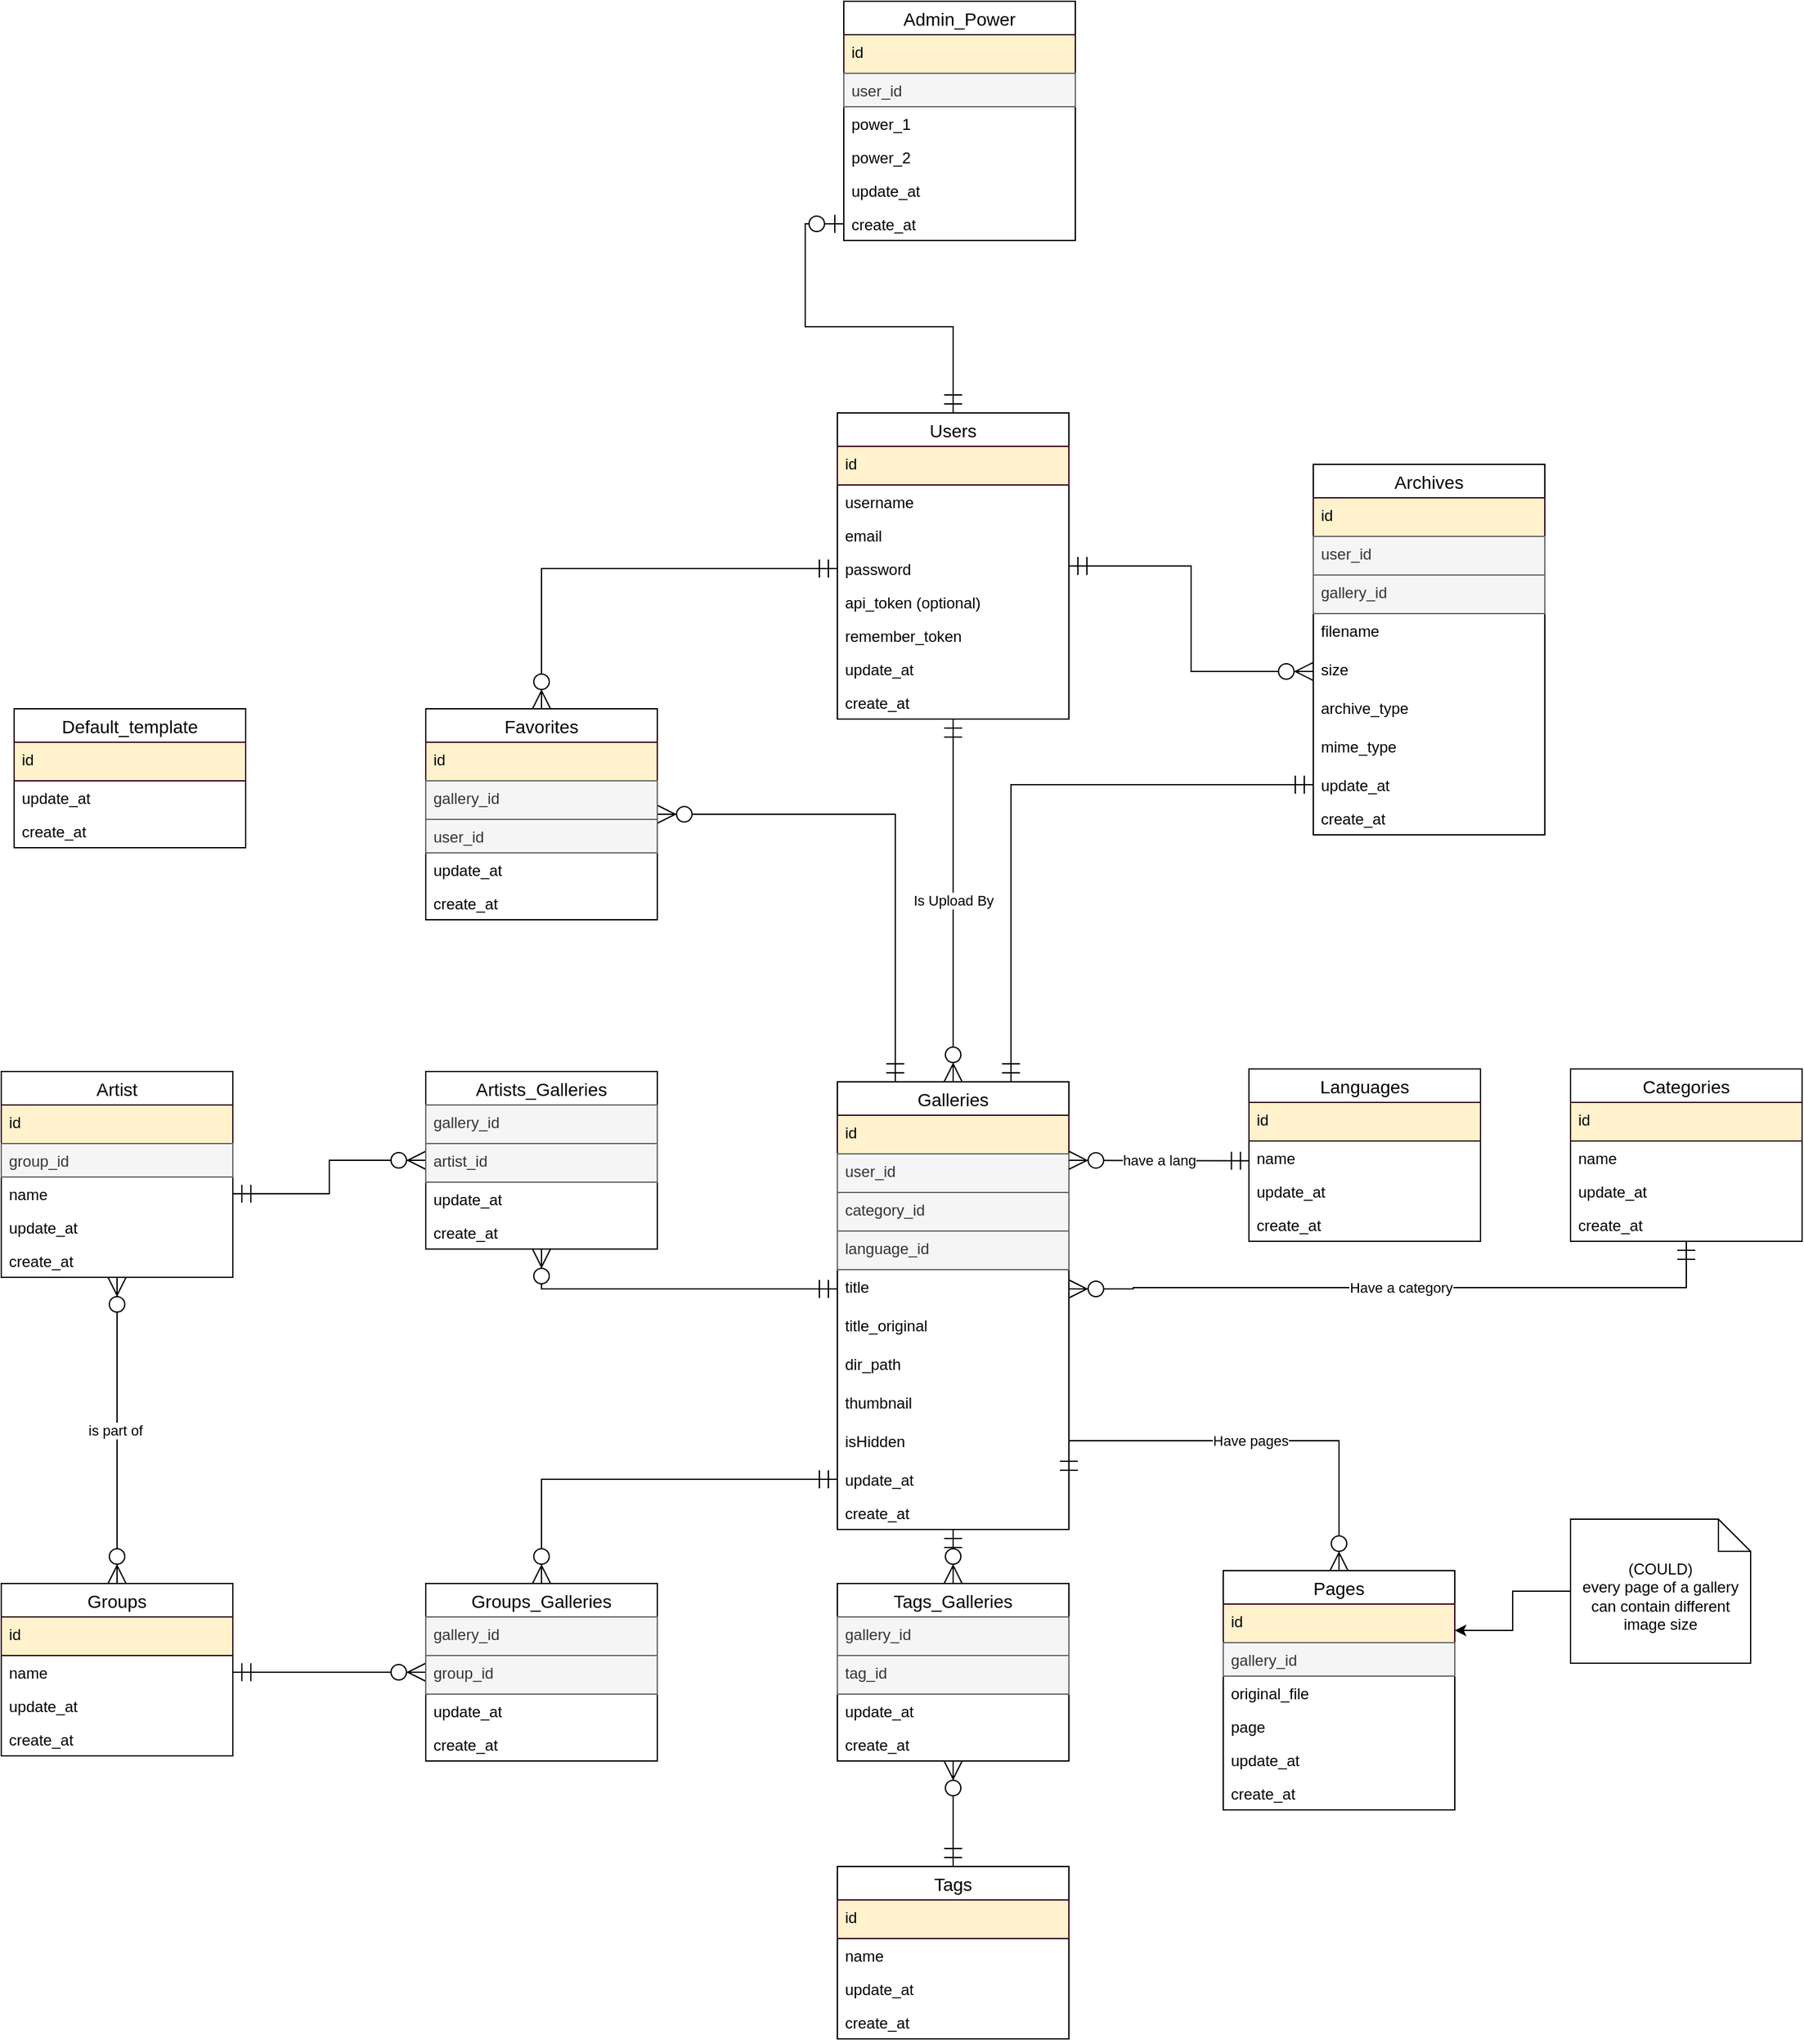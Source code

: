<mxfile>
    <diagram id="OriL08829d2q4KC3IiqE" name="Page-1">
        <mxGraphModel dx="1922" dy="1889" grid="1" gridSize="10" guides="1" tooltips="1" connect="1" arrows="1" fold="1" page="1" pageScale="1" pageWidth="850" pageHeight="1100" math="0" shadow="0">
            <root>
                <mxCell id="0"/>
                <mxCell id="1" parent="0"/>
                <mxCell id="60" style="edgeStyle=orthogonalEdgeStyle;rounded=0;orthogonalLoop=1;jettySize=auto;html=1;entryX=0.5;entryY=0;entryDx=0;entryDy=0;endArrow=ERzeroToMany;endFill=1;startArrow=ERmandOne;startFill=0;endSize=12;startSize=12;" parent="1" source="fimbX2xIp1R0ftYJC5Ys-35" target="53" edge="1">
                    <mxGeometry relative="1" as="geometry"/>
                </mxCell>
                <mxCell id="127" style="edgeStyle=orthogonalEdgeStyle;rounded=0;orthogonalLoop=1;jettySize=auto;html=1;exitX=0.75;exitY=0;exitDx=0;exitDy=0;entryX=0;entryY=0.5;entryDx=0;entryDy=0;endArrow=ERmandOne;endFill=0;endSize=12;startSize=12;startArrow=ERmandOne;startFill=0;" edge="1" parent="1" source="fimbX2xIp1R0ftYJC5Ys-35" target="117">
                    <mxGeometry relative="1" as="geometry"/>
                </mxCell>
                <mxCell id="fimbX2xIp1R0ftYJC5Ys-35" value="Galleries" style="swimlane;fontStyle=0;childLayout=stackLayout;horizontal=1;startSize=26;horizontalStack=0;resizeParent=1;resizeParentMax=0;resizeLast=0;collapsible=1;marginBottom=0;align=center;fontSize=14;" parent="1" vertex="1">
                    <mxGeometry x="240" y="320" width="180" height="348" as="geometry">
                        <mxRectangle x="310" y="220" width="50" height="26" as="alternateBounds"/>
                    </mxGeometry>
                </mxCell>
                <mxCell id="fimbX2xIp1R0ftYJC5Ys-36" value="id " style="text;spacingLeft=4;spacingRight=4;overflow=hidden;rotatable=0;points=[[0,0.5],[1,0.5]];portConstraint=eastwest;fontSize=12;fillColor=#fff2cc;strokeColor=#33001A;" parent="fimbX2xIp1R0ftYJC5Ys-35" vertex="1">
                    <mxGeometry y="26" width="180" height="30" as="geometry"/>
                </mxCell>
                <mxCell id="22" value="user_id" style="text;strokeColor=#666666;fillColor=#f5f5f5;spacingLeft=4;spacingRight=4;overflow=hidden;rotatable=0;points=[[0,0.5],[1,0.5]];portConstraint=eastwest;fontSize=12;fontColor=#333333;" parent="fimbX2xIp1R0ftYJC5Ys-35" vertex="1">
                    <mxGeometry y="56" width="180" height="30" as="geometry"/>
                </mxCell>
                <mxCell id="14" value="category_id" style="text;strokeColor=#666666;fillColor=#f5f5f5;spacingLeft=4;spacingRight=4;overflow=hidden;rotatable=0;points=[[0,0.5],[1,0.5]];portConstraint=eastwest;fontSize=12;fontColor=#333333;" parent="fimbX2xIp1R0ftYJC5Ys-35" vertex="1">
                    <mxGeometry y="86" width="180" height="30" as="geometry"/>
                </mxCell>
                <mxCell id="27" value="language_id" style="text;strokeColor=#666666;fillColor=#f5f5f5;spacingLeft=4;spacingRight=4;overflow=hidden;rotatable=0;points=[[0,0.5],[1,0.5]];portConstraint=eastwest;fontSize=12;fontColor=#333333;" parent="fimbX2xIp1R0ftYJC5Ys-35" vertex="1">
                    <mxGeometry y="116" width="180" height="30" as="geometry"/>
                </mxCell>
                <mxCell id="fimbX2xIp1R0ftYJC5Ys-37" value="title" style="text;strokeColor=none;fillColor=none;spacingLeft=4;spacingRight=4;overflow=hidden;rotatable=0;points=[[0,0.5],[1,0.5]];portConstraint=eastwest;fontSize=12;" parent="fimbX2xIp1R0ftYJC5Ys-35" vertex="1">
                    <mxGeometry y="146" width="180" height="30" as="geometry"/>
                </mxCell>
                <mxCell id="3" value="title_original" style="text;strokeColor=none;fillColor=none;spacingLeft=4;spacingRight=4;overflow=hidden;rotatable=0;points=[[0,0.5],[1,0.5]];portConstraint=eastwest;fontSize=12;" parent="fimbX2xIp1R0ftYJC5Ys-35" vertex="1">
                    <mxGeometry y="176" width="180" height="30" as="geometry"/>
                </mxCell>
                <mxCell id="80" value="dir_path" style="text;strokeColor=none;fillColor=none;spacingLeft=4;spacingRight=4;overflow=hidden;rotatable=0;points=[[0,0.5],[1,0.5]];portConstraint=eastwest;fontSize=12;" parent="fimbX2xIp1R0ftYJC5Ys-35" vertex="1">
                    <mxGeometry y="206" width="180" height="30" as="geometry"/>
                </mxCell>
                <mxCell id="111" value="thumbnail" style="text;strokeColor=none;fillColor=none;spacingLeft=4;spacingRight=4;overflow=hidden;rotatable=0;points=[[0,0.5],[1,0.5]];portConstraint=eastwest;fontSize=12;" parent="fimbX2xIp1R0ftYJC5Ys-35" vertex="1">
                    <mxGeometry y="236" width="180" height="30" as="geometry"/>
                </mxCell>
                <mxCell id="110" value="isHidden" style="text;strokeColor=none;fillColor=none;spacingLeft=4;spacingRight=4;overflow=hidden;rotatable=0;points=[[0,0.5],[1,0.5]];portConstraint=eastwest;fontSize=12;" parent="fimbX2xIp1R0ftYJC5Ys-35" vertex="1">
                    <mxGeometry y="266" width="180" height="30" as="geometry"/>
                </mxCell>
                <mxCell id="fimbX2xIp1R0ftYJC5Ys-39" value="update_at" style="text;strokeColor=none;fillColor=none;align=left;verticalAlign=top;spacingLeft=4;spacingRight=4;overflow=hidden;rotatable=0;points=[[0,0.5],[1,0.5]];portConstraint=eastwest;" parent="fimbX2xIp1R0ftYJC5Ys-35" vertex="1">
                    <mxGeometry y="296" width="180" height="26" as="geometry"/>
                </mxCell>
                <mxCell id="2" value="create_at" style="text;strokeColor=none;fillColor=none;align=left;verticalAlign=top;spacingLeft=4;spacingRight=4;overflow=hidden;rotatable=0;points=[[0,0.5],[1,0.5]];portConstraint=eastwest;" parent="fimbX2xIp1R0ftYJC5Ys-35" vertex="1">
                    <mxGeometry y="322" width="180" height="26" as="geometry"/>
                </mxCell>
                <mxCell id="4" value="Default_template" style="swimlane;fontStyle=0;childLayout=stackLayout;horizontal=1;startSize=26;horizontalStack=0;resizeParent=1;resizeParentMax=0;resizeLast=0;collapsible=1;marginBottom=0;align=center;fontSize=14;" parent="1" vertex="1">
                    <mxGeometry x="-400" y="30" width="180" height="108" as="geometry">
                        <mxRectangle x="310" y="220" width="50" height="26" as="alternateBounds"/>
                    </mxGeometry>
                </mxCell>
                <mxCell id="5" value="id" style="text;spacingLeft=4;spacingRight=4;overflow=hidden;rotatable=0;points=[[0,0.5],[1,0.5]];portConstraint=eastwest;fontSize=12;fillColor=#fff2cc;strokeColor=#33001A;" parent="4" vertex="1">
                    <mxGeometry y="26" width="180" height="30" as="geometry"/>
                </mxCell>
                <mxCell id="8" value="update_at" style="text;strokeColor=none;fillColor=none;align=left;verticalAlign=top;spacingLeft=4;spacingRight=4;overflow=hidden;rotatable=0;points=[[0,0.5],[1,0.5]];portConstraint=eastwest;" parent="4" vertex="1">
                    <mxGeometry y="56" width="180" height="26" as="geometry"/>
                </mxCell>
                <mxCell id="9" value="create_at" style="text;strokeColor=none;fillColor=none;align=left;verticalAlign=top;spacingLeft=4;spacingRight=4;overflow=hidden;rotatable=0;points=[[0,0.5],[1,0.5]];portConstraint=eastwest;" parent="4" vertex="1">
                    <mxGeometry y="82" width="180" height="26" as="geometry"/>
                </mxCell>
                <mxCell id="25" value="Is Upload By" style="edgeStyle=orthogonalEdgeStyle;rounded=0;orthogonalLoop=1;jettySize=auto;html=1;startArrow=ERmandOne;startFill=0;startSize=12;endArrow=ERzeroToMany;endFill=1;endSize=12;" parent="1" source="10" target="fimbX2xIp1R0ftYJC5Ys-35" edge="1">
                    <mxGeometry relative="1" as="geometry"/>
                </mxCell>
                <mxCell id="46" style="edgeStyle=orthogonalEdgeStyle;rounded=0;orthogonalLoop=1;jettySize=auto;html=1;startArrow=ERmandOne;startFill=0;startSize=12;endArrow=ERzeroToOne;endFill=1;endSize=12;exitX=0.5;exitY=0;exitDx=0;exitDy=0;" parent="1" source="10" target="42" edge="1">
                    <mxGeometry relative="1" as="geometry">
                        <mxPoint x="335" y="-330" as="targetPoint"/>
                    </mxGeometry>
                </mxCell>
                <mxCell id="125" style="edgeStyle=orthogonalEdgeStyle;rounded=0;orthogonalLoop=1;jettySize=auto;html=1;entryX=0;entryY=0.5;entryDx=0;entryDy=0;startArrow=ERmandOne;startFill=0;endArrow=ERzeroToMany;endFill=1;endSize=12;startSize=12;" edge="1" parent="1" source="10" target="121">
                    <mxGeometry relative="1" as="geometry"/>
                </mxCell>
                <mxCell id="10" value="Users" style="swimlane;fontStyle=0;childLayout=stackLayout;horizontal=1;startSize=26;horizontalStack=0;resizeParent=1;resizeParentMax=0;resizeLast=0;collapsible=1;marginBottom=0;align=center;fontSize=14;" parent="1" vertex="1">
                    <mxGeometry x="240" y="-200" width="180" height="238" as="geometry">
                        <mxRectangle x="310" y="220" width="50" height="26" as="alternateBounds"/>
                    </mxGeometry>
                </mxCell>
                <mxCell id="11" value="id" style="text;spacingLeft=4;spacingRight=4;overflow=hidden;rotatable=0;points=[[0,0.5],[1,0.5]];portConstraint=eastwest;fontSize=12;fillColor=#fff2cc;strokeColor=#33001A;" parent="10" vertex="1">
                    <mxGeometry y="26" width="180" height="30" as="geometry"/>
                </mxCell>
                <mxCell id="35" value="username" style="text;strokeColor=none;fillColor=none;align=left;verticalAlign=top;spacingLeft=4;spacingRight=4;overflow=hidden;rotatable=0;points=[[0,0.5],[1,0.5]];portConstraint=eastwest;" parent="10" vertex="1">
                    <mxGeometry y="56" width="180" height="26" as="geometry"/>
                </mxCell>
                <mxCell id="36" value="email" style="text;strokeColor=none;fillColor=none;align=left;verticalAlign=top;spacingLeft=4;spacingRight=4;overflow=hidden;rotatable=0;points=[[0,0.5],[1,0.5]];portConstraint=eastwest;" parent="10" vertex="1">
                    <mxGeometry y="82" width="180" height="26" as="geometry"/>
                </mxCell>
                <mxCell id="37" value="password" style="text;strokeColor=none;fillColor=none;align=left;verticalAlign=top;spacingLeft=4;spacingRight=4;overflow=hidden;rotatable=0;points=[[0,0.5],[1,0.5]];portConstraint=eastwest;" parent="10" vertex="1">
                    <mxGeometry y="108" width="180" height="26" as="geometry"/>
                </mxCell>
                <mxCell id="112" value="api_token (optional)" style="text;strokeColor=none;fillColor=none;align=left;verticalAlign=top;spacingLeft=4;spacingRight=4;overflow=hidden;rotatable=0;points=[[0,0.5],[1,0.5]];portConstraint=eastwest;" parent="10" vertex="1">
                    <mxGeometry y="134" width="180" height="26" as="geometry"/>
                </mxCell>
                <mxCell id="38" value="remember_token&#10;" style="text;strokeColor=none;fillColor=none;align=left;verticalAlign=top;spacingLeft=4;spacingRight=4;overflow=hidden;rotatable=0;points=[[0,0.5],[1,0.5]];portConstraint=eastwest;" parent="10" vertex="1">
                    <mxGeometry y="160" width="180" height="26" as="geometry"/>
                </mxCell>
                <mxCell id="12" value="update_at" style="text;strokeColor=none;fillColor=none;align=left;verticalAlign=top;spacingLeft=4;spacingRight=4;overflow=hidden;rotatable=0;points=[[0,0.5],[1,0.5]];portConstraint=eastwest;" parent="10" vertex="1">
                    <mxGeometry y="186" width="180" height="26" as="geometry"/>
                </mxCell>
                <mxCell id="13" value="create_at" style="text;strokeColor=none;fillColor=none;align=left;verticalAlign=top;spacingLeft=4;spacingRight=4;overflow=hidden;rotatable=0;points=[[0,0.5],[1,0.5]];portConstraint=eastwest;" parent="10" vertex="1">
                    <mxGeometry y="212" width="180" height="26" as="geometry"/>
                </mxCell>
                <mxCell id="24" value="Have a category" style="edgeStyle=orthogonalEdgeStyle;rounded=0;orthogonalLoop=1;jettySize=auto;html=1;startArrow=ERmandOne;startFill=0;startSize=12;endArrow=ERzeroToMany;endFill=1;endSize=12;entryX=1;entryY=0.5;entryDx=0;entryDy=0;" parent="1" source="15" target="fimbX2xIp1R0ftYJC5Ys-37" edge="1">
                    <mxGeometry relative="1" as="geometry">
                        <Array as="points">
                            <mxPoint x="900" y="480"/>
                            <mxPoint x="470" y="480"/>
                            <mxPoint x="420" y="481"/>
                        </Array>
                    </mxGeometry>
                </mxCell>
                <mxCell id="15" value="Categories" style="swimlane;fontStyle=0;childLayout=stackLayout;horizontal=1;startSize=26;horizontalStack=0;resizeParent=1;resizeParentMax=0;resizeLast=0;collapsible=1;marginBottom=0;align=center;fontSize=14;" parent="1" vertex="1">
                    <mxGeometry x="810" y="310" width="180" height="134" as="geometry">
                        <mxRectangle x="310" y="220" width="50" height="26" as="alternateBounds"/>
                    </mxGeometry>
                </mxCell>
                <mxCell id="16" value="id" style="text;spacingLeft=4;spacingRight=4;overflow=hidden;rotatable=0;points=[[0,0.5],[1,0.5]];portConstraint=eastwest;fontSize=12;fillColor=#fff2cc;strokeColor=#33001A;" parent="15" vertex="1">
                    <mxGeometry y="26" width="180" height="30" as="geometry"/>
                </mxCell>
                <mxCell id="19" value="name" style="text;strokeColor=none;fillColor=none;align=left;verticalAlign=top;spacingLeft=4;spacingRight=4;overflow=hidden;rotatable=0;points=[[0,0.5],[1,0.5]];portConstraint=eastwest;" parent="15" vertex="1">
                    <mxGeometry y="56" width="180" height="26" as="geometry"/>
                </mxCell>
                <mxCell id="17" value="update_at" style="text;strokeColor=none;fillColor=none;align=left;verticalAlign=top;spacingLeft=4;spacingRight=4;overflow=hidden;rotatable=0;points=[[0,0.5],[1,0.5]];portConstraint=eastwest;" parent="15" vertex="1">
                    <mxGeometry y="82" width="180" height="26" as="geometry"/>
                </mxCell>
                <mxCell id="18" value="create_at" style="text;strokeColor=none;fillColor=none;align=left;verticalAlign=top;spacingLeft=4;spacingRight=4;overflow=hidden;rotatable=0;points=[[0,0.5],[1,0.5]];portConstraint=eastwest;" parent="15" vertex="1">
                    <mxGeometry y="108" width="180" height="26" as="geometry"/>
                </mxCell>
                <mxCell id="34" value="have a lang" style="edgeStyle=orthogonalEdgeStyle;rounded=0;orthogonalLoop=1;jettySize=auto;html=1;startArrow=ERmandOne;startFill=0;startSize=12;endArrow=ERzeroToMany;endFill=1;endSize=12;exitX=0.002;exitY=0.59;exitDx=0;exitDy=0;exitPerimeter=0;" parent="1" source="30" edge="1">
                    <mxGeometry relative="1" as="geometry">
                        <mxPoint x="420" y="381" as="targetPoint"/>
                    </mxGeometry>
                </mxCell>
                <mxCell id="28" value="Languages" style="swimlane;fontStyle=0;childLayout=stackLayout;horizontal=1;startSize=26;horizontalStack=0;resizeParent=1;resizeParentMax=0;resizeLast=0;collapsible=1;marginBottom=0;align=center;fontSize=14;" parent="1" vertex="1">
                    <mxGeometry x="560" y="310" width="180" height="134" as="geometry">
                        <mxRectangle x="310" y="220" width="50" height="26" as="alternateBounds"/>
                    </mxGeometry>
                </mxCell>
                <mxCell id="29" value="id" style="text;spacingLeft=4;spacingRight=4;overflow=hidden;rotatable=0;points=[[0,0.5],[1,0.5]];portConstraint=eastwest;fontSize=12;fillColor=#fff2cc;strokeColor=#33001A;" parent="28" vertex="1">
                    <mxGeometry y="26" width="180" height="30" as="geometry"/>
                </mxCell>
                <mxCell id="30" value="name" style="text;strokeColor=none;fillColor=none;align=left;verticalAlign=top;spacingLeft=4;spacingRight=4;overflow=hidden;rotatable=0;points=[[0,0.5],[1,0.5]];portConstraint=eastwest;" parent="28" vertex="1">
                    <mxGeometry y="56" width="180" height="26" as="geometry"/>
                </mxCell>
                <mxCell id="31" value="update_at" style="text;strokeColor=none;fillColor=none;align=left;verticalAlign=top;spacingLeft=4;spacingRight=4;overflow=hidden;rotatable=0;points=[[0,0.5],[1,0.5]];portConstraint=eastwest;" parent="28" vertex="1">
                    <mxGeometry y="82" width="180" height="26" as="geometry"/>
                </mxCell>
                <mxCell id="32" value="create_at" style="text;strokeColor=none;fillColor=none;align=left;verticalAlign=top;spacingLeft=4;spacingRight=4;overflow=hidden;rotatable=0;points=[[0,0.5],[1,0.5]];portConstraint=eastwest;" parent="28" vertex="1">
                    <mxGeometry y="108" width="180" height="26" as="geometry"/>
                </mxCell>
                <mxCell id="39" value="Admin_Power" style="swimlane;fontStyle=0;childLayout=stackLayout;horizontal=1;startSize=26;horizontalStack=0;resizeParent=1;resizeParentMax=0;resizeLast=0;collapsible=1;marginBottom=0;align=center;fontSize=14;" parent="1" vertex="1">
                    <mxGeometry x="245" y="-520" width="180" height="186" as="geometry">
                        <mxRectangle x="310" y="220" width="50" height="26" as="alternateBounds"/>
                    </mxGeometry>
                </mxCell>
                <mxCell id="40" value="id" style="text;spacingLeft=4;spacingRight=4;overflow=hidden;rotatable=0;points=[[0,0.5],[1,0.5]];portConstraint=eastwest;fontSize=12;fillColor=#fff2cc;strokeColor=#33001A;" parent="39" vertex="1">
                    <mxGeometry y="26" width="180" height="30" as="geometry"/>
                </mxCell>
                <mxCell id="43" value="user_id" style="text;strokeColor=#666666;fillColor=#f5f5f5;align=left;verticalAlign=top;spacingLeft=4;spacingRight=4;overflow=hidden;rotatable=0;points=[[0,0.5],[1,0.5]];portConstraint=eastwest;fontColor=#333333;" parent="39" vertex="1">
                    <mxGeometry y="56" width="180" height="26" as="geometry"/>
                </mxCell>
                <mxCell id="44" value="power_1" style="text;strokeColor=none;fillColor=none;align=left;verticalAlign=top;spacingLeft=4;spacingRight=4;overflow=hidden;rotatable=0;points=[[0,0.5],[1,0.5]];portConstraint=eastwest;" parent="39" vertex="1">
                    <mxGeometry y="82" width="180" height="26" as="geometry"/>
                </mxCell>
                <mxCell id="47" value="power_2" style="text;strokeColor=none;fillColor=none;align=left;verticalAlign=top;spacingLeft=4;spacingRight=4;overflow=hidden;rotatable=0;points=[[0,0.5],[1,0.5]];portConstraint=eastwest;" parent="39" vertex="1">
                    <mxGeometry y="108" width="180" height="26" as="geometry"/>
                </mxCell>
                <mxCell id="41" value="update_at" style="text;strokeColor=none;fillColor=none;align=left;verticalAlign=top;spacingLeft=4;spacingRight=4;overflow=hidden;rotatable=0;points=[[0,0.5],[1,0.5]];portConstraint=eastwest;" parent="39" vertex="1">
                    <mxGeometry y="134" width="180" height="26" as="geometry"/>
                </mxCell>
                <mxCell id="42" value="create_at" style="text;strokeColor=none;fillColor=none;align=left;verticalAlign=top;spacingLeft=4;spacingRight=4;overflow=hidden;rotatable=0;points=[[0,0.5],[1,0.5]];portConstraint=eastwest;" parent="39" vertex="1">
                    <mxGeometry y="160" width="180" height="26" as="geometry"/>
                </mxCell>
                <mxCell id="59" style="edgeStyle=orthogonalEdgeStyle;rounded=0;orthogonalLoop=1;jettySize=auto;html=1;endArrow=ERzeroToMany;endFill=1;startArrow=ERmandOne;startFill=0;endSize=12;startSize=12;entryX=0.5;entryY=1;entryDx=0;entryDy=0;" parent="1" source="48" target="53" edge="1">
                    <mxGeometry relative="1" as="geometry">
                        <mxPoint x="30" y="690" as="targetPoint"/>
                    </mxGeometry>
                </mxCell>
                <mxCell id="48" value="Tags" style="swimlane;fontStyle=0;childLayout=stackLayout;horizontal=1;startSize=26;horizontalStack=0;resizeParent=1;resizeParentMax=0;resizeLast=0;collapsible=1;marginBottom=0;align=center;fontSize=14;" parent="1" vertex="1">
                    <mxGeometry x="240" y="930" width="180" height="134" as="geometry">
                        <mxRectangle x="310" y="220" width="50" height="26" as="alternateBounds"/>
                    </mxGeometry>
                </mxCell>
                <mxCell id="49" value="id" style="text;spacingLeft=4;spacingRight=4;overflow=hidden;rotatable=0;points=[[0,0.5],[1,0.5]];portConstraint=eastwest;fontSize=12;fillColor=#fff2cc;strokeColor=#33001A;" parent="48" vertex="1">
                    <mxGeometry y="26" width="180" height="30" as="geometry"/>
                </mxCell>
                <mxCell id="52" value="name" style="text;strokeColor=none;fillColor=none;align=left;verticalAlign=top;spacingLeft=4;spacingRight=4;overflow=hidden;rotatable=0;points=[[0,0.5],[1,0.5]];portConstraint=eastwest;" parent="48" vertex="1">
                    <mxGeometry y="56" width="180" height="26" as="geometry"/>
                </mxCell>
                <mxCell id="50" value="update_at" style="text;strokeColor=none;fillColor=none;align=left;verticalAlign=top;spacingLeft=4;spacingRight=4;overflow=hidden;rotatable=0;points=[[0,0.5],[1,0.5]];portConstraint=eastwest;" parent="48" vertex="1">
                    <mxGeometry y="82" width="180" height="26" as="geometry"/>
                </mxCell>
                <mxCell id="51" value="create_at" style="text;strokeColor=none;fillColor=none;align=left;verticalAlign=top;spacingLeft=4;spacingRight=4;overflow=hidden;rotatable=0;points=[[0,0.5],[1,0.5]];portConstraint=eastwest;" parent="48" vertex="1">
                    <mxGeometry y="108" width="180" height="26" as="geometry"/>
                </mxCell>
                <mxCell id="53" value="Tags_Galleries" style="swimlane;fontStyle=0;childLayout=stackLayout;horizontal=1;startSize=26;horizontalStack=0;resizeParent=1;resizeParentMax=0;resizeLast=0;collapsible=1;marginBottom=0;align=center;fontSize=14;" parent="1" vertex="1">
                    <mxGeometry x="240" y="710" width="180" height="138" as="geometry">
                        <mxRectangle x="310" y="220" width="50" height="26" as="alternateBounds"/>
                    </mxGeometry>
                </mxCell>
                <mxCell id="54" value="gallery_id" style="text;spacingLeft=4;spacingRight=4;overflow=hidden;rotatable=0;points=[[0,0.5],[1,0.5]];portConstraint=eastwest;fontSize=12;fillColor=#f5f5f5;strokeColor=#666666;fontColor=#333333;" parent="53" vertex="1">
                    <mxGeometry y="26" width="180" height="30" as="geometry"/>
                </mxCell>
                <mxCell id="58" value="tag_id" style="text;spacingLeft=4;spacingRight=4;overflow=hidden;rotatable=0;points=[[0,0.5],[1,0.5]];portConstraint=eastwest;fontSize=12;fillColor=#f5f5f5;strokeColor=#666666;fontColor=#333333;" parent="53" vertex="1">
                    <mxGeometry y="56" width="180" height="30" as="geometry"/>
                </mxCell>
                <mxCell id="56" value="update_at" style="text;strokeColor=none;fillColor=none;align=left;verticalAlign=top;spacingLeft=4;spacingRight=4;overflow=hidden;rotatable=0;points=[[0,0.5],[1,0.5]];portConstraint=eastwest;" parent="53" vertex="1">
                    <mxGeometry y="86" width="180" height="26" as="geometry"/>
                </mxCell>
                <mxCell id="57" value="create_at" style="text;strokeColor=none;fillColor=none;align=left;verticalAlign=top;spacingLeft=4;spacingRight=4;overflow=hidden;rotatable=0;points=[[0,0.5],[1,0.5]];portConstraint=eastwest;" parent="53" vertex="1">
                    <mxGeometry y="112" width="180" height="26" as="geometry"/>
                </mxCell>
                <mxCell id="99" value="is part of&amp;nbsp;" style="edgeStyle=orthogonalEdgeStyle;rounded=0;orthogonalLoop=1;jettySize=auto;html=1;entryX=0.5;entryY=0;entryDx=0;entryDy=0;startArrow=ERzeroToMany;startFill=1;endArrow=ERzeroToMany;endFill=1;endSize=12;startSize=12;" parent="1" source="61" target="65" edge="1">
                    <mxGeometry relative="1" as="geometry"/>
                </mxCell>
                <mxCell id="61" value="Artist" style="swimlane;fontStyle=0;childLayout=stackLayout;horizontal=1;startSize=26;horizontalStack=0;resizeParent=1;resizeParentMax=0;resizeLast=0;collapsible=1;marginBottom=0;align=center;fontSize=14;" parent="1" vertex="1">
                    <mxGeometry x="-410" y="312" width="180" height="160" as="geometry">
                        <mxRectangle x="310" y="220" width="50" height="26" as="alternateBounds"/>
                    </mxGeometry>
                </mxCell>
                <mxCell id="62" value="id" style="text;spacingLeft=4;spacingRight=4;overflow=hidden;rotatable=0;points=[[0,0.5],[1,0.5]];portConstraint=eastwest;fontSize=12;fillColor=#fff2cc;strokeColor=#33001A;" parent="61" vertex="1">
                    <mxGeometry y="26" width="180" height="30" as="geometry"/>
                </mxCell>
                <mxCell id="100" value="group_id" style="text;strokeColor=#666666;fillColor=#f5f5f5;align=left;verticalAlign=top;spacingLeft=4;spacingRight=4;overflow=hidden;rotatable=0;points=[[0,0.5],[1,0.5]];portConstraint=eastwest;fontColor=#333333;" parent="61" vertex="1">
                    <mxGeometry y="56" width="180" height="26" as="geometry"/>
                </mxCell>
                <mxCell id="70" value="name" style="text;strokeColor=none;fillColor=none;align=left;verticalAlign=top;spacingLeft=4;spacingRight=4;overflow=hidden;rotatable=0;points=[[0,0.5],[1,0.5]];portConstraint=eastwest;" parent="61" vertex="1">
                    <mxGeometry y="82" width="180" height="26" as="geometry"/>
                </mxCell>
                <mxCell id="63" value="update_at" style="text;strokeColor=none;fillColor=none;align=left;verticalAlign=top;spacingLeft=4;spacingRight=4;overflow=hidden;rotatable=0;points=[[0,0.5],[1,0.5]];portConstraint=eastwest;" parent="61" vertex="1">
                    <mxGeometry y="108" width="180" height="26" as="geometry"/>
                </mxCell>
                <mxCell id="64" value="create_at" style="text;strokeColor=none;fillColor=none;align=left;verticalAlign=top;spacingLeft=4;spacingRight=4;overflow=hidden;rotatable=0;points=[[0,0.5],[1,0.5]];portConstraint=eastwest;" parent="61" vertex="1">
                    <mxGeometry y="134" width="180" height="26" as="geometry"/>
                </mxCell>
                <mxCell id="65" value="Groups" style="swimlane;fontStyle=0;childLayout=stackLayout;horizontal=1;startSize=26;horizontalStack=0;resizeParent=1;resizeParentMax=0;resizeLast=0;collapsible=1;marginBottom=0;align=center;fontSize=14;" parent="1" vertex="1">
                    <mxGeometry x="-410" y="710" width="180" height="134" as="geometry">
                        <mxRectangle x="310" y="220" width="50" height="26" as="alternateBounds"/>
                    </mxGeometry>
                </mxCell>
                <mxCell id="66" value="id" style="text;spacingLeft=4;spacingRight=4;overflow=hidden;rotatable=0;points=[[0,0.5],[1,0.5]];portConstraint=eastwest;fontSize=12;fillColor=#fff2cc;strokeColor=#33001A;" parent="65" vertex="1">
                    <mxGeometry y="26" width="180" height="30" as="geometry"/>
                </mxCell>
                <mxCell id="69" value="name" style="text;strokeColor=none;fillColor=none;align=left;verticalAlign=top;spacingLeft=4;spacingRight=4;overflow=hidden;rotatable=0;points=[[0,0.5],[1,0.5]];portConstraint=eastwest;" parent="65" vertex="1">
                    <mxGeometry y="56" width="180" height="26" as="geometry"/>
                </mxCell>
                <mxCell id="67" value="update_at" style="text;strokeColor=none;fillColor=none;align=left;verticalAlign=top;spacingLeft=4;spacingRight=4;overflow=hidden;rotatable=0;points=[[0,0.5],[1,0.5]];portConstraint=eastwest;" parent="65" vertex="1">
                    <mxGeometry y="82" width="180" height="26" as="geometry"/>
                </mxCell>
                <mxCell id="68" value="create_at" style="text;strokeColor=none;fillColor=none;align=left;verticalAlign=top;spacingLeft=4;spacingRight=4;overflow=hidden;rotatable=0;points=[[0,0.5],[1,0.5]];portConstraint=eastwest;" parent="65" vertex="1">
                    <mxGeometry y="108" width="180" height="26" as="geometry"/>
                </mxCell>
                <mxCell id="82" value="Have pages" style="edgeStyle=orthogonalEdgeStyle;rounded=0;orthogonalLoop=1;jettySize=auto;html=1;endArrow=ERmandOne;endFill=0;startArrow=ERzeroToMany;startFill=1;endSize=12;startSize=12;entryX=1;entryY=0.5;entryDx=0;entryDy=0;" parent="1" source="73" target="fimbX2xIp1R0ftYJC5Ys-39" edge="1">
                    <mxGeometry relative="1" as="geometry">
                        <mxPoint x="430" y="520" as="targetPoint"/>
                        <Array as="points">
                            <mxPoint x="630" y="599"/>
                        </Array>
                    </mxGeometry>
                </mxCell>
                <mxCell id="73" value="Pages" style="swimlane;fontStyle=0;childLayout=stackLayout;horizontal=1;startSize=26;horizontalStack=0;resizeParent=1;resizeParentMax=0;resizeLast=0;collapsible=1;marginBottom=0;align=center;fontSize=14;" parent="1" vertex="1">
                    <mxGeometry x="540" y="700" width="180" height="186" as="geometry">
                        <mxRectangle x="310" y="220" width="50" height="26" as="alternateBounds"/>
                    </mxGeometry>
                </mxCell>
                <mxCell id="74" value="id" style="text;spacingLeft=4;spacingRight=4;overflow=hidden;rotatable=0;points=[[0,0.5],[1,0.5]];portConstraint=eastwest;fontSize=12;fillColor=#fff2cc;strokeColor=#33001A;" parent="73" vertex="1">
                    <mxGeometry y="26" width="180" height="30" as="geometry"/>
                </mxCell>
                <mxCell id="78" value="gallery_id" style="text;strokeColor=#666666;fillColor=#f5f5f5;align=left;verticalAlign=top;spacingLeft=4;spacingRight=4;overflow=hidden;rotatable=0;points=[[0,0.5],[1,0.5]];portConstraint=eastwest;fontColor=#333333;" parent="73" vertex="1">
                    <mxGeometry y="56" width="180" height="26" as="geometry"/>
                </mxCell>
                <mxCell id="75" value="original_file" style="text;strokeColor=none;fillColor=none;align=left;verticalAlign=top;spacingLeft=4;spacingRight=4;overflow=hidden;rotatable=0;points=[[0,0.5],[1,0.5]];portConstraint=eastwest;" parent="73" vertex="1">
                    <mxGeometry y="82" width="180" height="26" as="geometry"/>
                </mxCell>
                <mxCell id="81" value="page" style="text;strokeColor=none;fillColor=none;align=left;verticalAlign=top;spacingLeft=4;spacingRight=4;overflow=hidden;rotatable=0;points=[[0,0.5],[1,0.5]];portConstraint=eastwest;" parent="73" vertex="1">
                    <mxGeometry y="108" width="180" height="26" as="geometry"/>
                </mxCell>
                <mxCell id="79" value="update_at" style="text;strokeColor=none;fillColor=none;align=left;verticalAlign=top;spacingLeft=4;spacingRight=4;overflow=hidden;rotatable=0;points=[[0,0.5],[1,0.5]];portConstraint=eastwest;" parent="73" vertex="1">
                    <mxGeometry y="134" width="180" height="26" as="geometry"/>
                </mxCell>
                <mxCell id="76" value="create_at" style="text;strokeColor=none;fillColor=none;align=left;verticalAlign=top;spacingLeft=4;spacingRight=4;overflow=hidden;rotatable=0;points=[[0,0.5],[1,0.5]];portConstraint=eastwest;" parent="73" vertex="1">
                    <mxGeometry y="160" width="180" height="26" as="geometry"/>
                </mxCell>
                <mxCell id="95" style="edgeStyle=orthogonalEdgeStyle;rounded=0;orthogonalLoop=1;jettySize=auto;html=1;entryX=1;entryY=0.5;entryDx=0;entryDy=0;startArrow=ERzeroToMany;startFill=1;startSize=12;endArrow=ERmandOne;endFill=0;endSize=12;" parent="1" source="84" target="70" edge="1">
                    <mxGeometry relative="1" as="geometry"/>
                </mxCell>
                <mxCell id="96" style="edgeStyle=orthogonalEdgeStyle;rounded=0;orthogonalLoop=1;jettySize=auto;html=1;entryX=0;entryY=0.5;entryDx=0;entryDy=0;startArrow=ERzeroToMany;startFill=1;startSize=12;endArrow=ERmandOne;endFill=0;endSize=12;" parent="1" source="84" target="fimbX2xIp1R0ftYJC5Ys-37" edge="1">
                    <mxGeometry relative="1" as="geometry"/>
                </mxCell>
                <mxCell id="84" value="Artists_Galleries" style="swimlane;fontStyle=0;childLayout=stackLayout;horizontal=1;startSize=26;horizontalStack=0;resizeParent=1;resizeParentMax=0;resizeLast=0;collapsible=1;marginBottom=0;align=center;fontSize=14;" parent="1" vertex="1">
                    <mxGeometry x="-80" y="312" width="180" height="138" as="geometry">
                        <mxRectangle x="310" y="220" width="50" height="26" as="alternateBounds"/>
                    </mxGeometry>
                </mxCell>
                <mxCell id="85" value="gallery_id" style="text;spacingLeft=4;spacingRight=4;overflow=hidden;rotatable=0;points=[[0,0.5],[1,0.5]];portConstraint=eastwest;fontSize=12;fillColor=#f5f5f5;strokeColor=#666666;fontColor=#333333;" parent="84" vertex="1">
                    <mxGeometry y="26" width="180" height="30" as="geometry"/>
                </mxCell>
                <mxCell id="86" value="artist_id" style="text;spacingLeft=4;spacingRight=4;overflow=hidden;rotatable=0;points=[[0,0.5],[1,0.5]];portConstraint=eastwest;fontSize=12;fillColor=#f5f5f5;strokeColor=#666666;fontColor=#333333;" parent="84" vertex="1">
                    <mxGeometry y="56" width="180" height="30" as="geometry"/>
                </mxCell>
                <mxCell id="87" value="update_at" style="text;strokeColor=none;fillColor=none;align=left;verticalAlign=top;spacingLeft=4;spacingRight=4;overflow=hidden;rotatable=0;points=[[0,0.5],[1,0.5]];portConstraint=eastwest;" parent="84" vertex="1">
                    <mxGeometry y="86" width="180" height="26" as="geometry"/>
                </mxCell>
                <mxCell id="88" value="create_at" style="text;strokeColor=none;fillColor=none;align=left;verticalAlign=top;spacingLeft=4;spacingRight=4;overflow=hidden;rotatable=0;points=[[0,0.5],[1,0.5]];portConstraint=eastwest;" parent="84" vertex="1">
                    <mxGeometry y="112" width="180" height="26" as="geometry"/>
                </mxCell>
                <mxCell id="97" style="edgeStyle=orthogonalEdgeStyle;rounded=0;orthogonalLoop=1;jettySize=auto;html=1;entryX=1;entryY=0.5;entryDx=0;entryDy=0;startArrow=ERzeroToMany;startFill=1;startSize=12;endArrow=ERmandOne;endFill=0;endSize=12;" parent="1" source="89" target="69" edge="1">
                    <mxGeometry relative="1" as="geometry"/>
                </mxCell>
                <mxCell id="98" style="edgeStyle=orthogonalEdgeStyle;rounded=0;orthogonalLoop=1;jettySize=auto;html=1;entryX=0;entryY=0.5;entryDx=0;entryDy=0;startArrow=ERzeroToMany;startFill=1;startSize=12;endArrow=ERmandOne;endFill=0;endSize=12;" parent="1" source="89" target="fimbX2xIp1R0ftYJC5Ys-39" edge="1">
                    <mxGeometry relative="1" as="geometry"/>
                </mxCell>
                <mxCell id="89" value="Groups_Galleries" style="swimlane;fontStyle=0;childLayout=stackLayout;horizontal=1;startSize=26;horizontalStack=0;resizeParent=1;resizeParentMax=0;resizeLast=0;collapsible=1;marginBottom=0;align=center;fontSize=14;" parent="1" vertex="1">
                    <mxGeometry x="-80" y="710" width="180" height="138" as="geometry">
                        <mxRectangle x="310" y="220" width="50" height="26" as="alternateBounds"/>
                    </mxGeometry>
                </mxCell>
                <mxCell id="90" value="gallery_id" style="text;spacingLeft=4;spacingRight=4;overflow=hidden;rotatable=0;points=[[0,0.5],[1,0.5]];portConstraint=eastwest;fontSize=12;fillColor=#f5f5f5;strokeColor=#666666;fontColor=#333333;" parent="89" vertex="1">
                    <mxGeometry y="26" width="180" height="30" as="geometry"/>
                </mxCell>
                <mxCell id="91" value="group_id" style="text;spacingLeft=4;spacingRight=4;overflow=hidden;rotatable=0;points=[[0,0.5],[1,0.5]];portConstraint=eastwest;fontSize=12;fillColor=#f5f5f5;strokeColor=#666666;fontColor=#333333;" parent="89" vertex="1">
                    <mxGeometry y="56" width="180" height="30" as="geometry"/>
                </mxCell>
                <mxCell id="92" value="update_at" style="text;strokeColor=none;fillColor=none;align=left;verticalAlign=top;spacingLeft=4;spacingRight=4;overflow=hidden;rotatable=0;points=[[0,0.5],[1,0.5]];portConstraint=eastwest;" parent="89" vertex="1">
                    <mxGeometry y="86" width="180" height="26" as="geometry"/>
                </mxCell>
                <mxCell id="93" value="create_at" style="text;strokeColor=none;fillColor=none;align=left;verticalAlign=top;spacingLeft=4;spacingRight=4;overflow=hidden;rotatable=0;points=[[0,0.5],[1,0.5]];portConstraint=eastwest;" parent="89" vertex="1">
                    <mxGeometry y="112" width="180" height="26" as="geometry"/>
                </mxCell>
                <mxCell id="108" style="edgeStyle=orthogonalEdgeStyle;rounded=0;orthogonalLoop=1;jettySize=auto;html=1;entryX=0.25;entryY=0;entryDx=0;entryDy=0;endArrow=ERmandOne;endFill=0;startSize=12;endSize=12;startArrow=ERzeroToMany;startFill=1;" parent="1" source="101" target="fimbX2xIp1R0ftYJC5Ys-35" edge="1">
                    <mxGeometry relative="1" as="geometry"/>
                </mxCell>
                <mxCell id="109" style="edgeStyle=orthogonalEdgeStyle;rounded=0;orthogonalLoop=1;jettySize=auto;html=1;endArrow=ERmandOne;endFill=0;startSize=12;endSize=12;startArrow=ERzeroToMany;startFill=1;" parent="1" source="101" target="37" edge="1">
                    <mxGeometry relative="1" as="geometry"/>
                </mxCell>
                <mxCell id="101" value="Favorites" style="swimlane;fontStyle=0;childLayout=stackLayout;horizontal=1;startSize=26;horizontalStack=0;resizeParent=1;resizeParentMax=0;resizeLast=0;collapsible=1;marginBottom=0;align=center;fontSize=14;" parent="1" vertex="1">
                    <mxGeometry x="-80" y="30" width="180" height="164" as="geometry">
                        <mxRectangle x="310" y="220" width="50" height="26" as="alternateBounds"/>
                    </mxGeometry>
                </mxCell>
                <mxCell id="102" value="id" style="text;spacingLeft=4;spacingRight=4;overflow=hidden;rotatable=0;points=[[0,0.5],[1,0.5]];portConstraint=eastwest;fontSize=12;fillColor=#fff2cc;strokeColor=#33001A;" parent="101" vertex="1">
                    <mxGeometry y="26" width="180" height="30" as="geometry"/>
                </mxCell>
                <mxCell id="105" value="gallery_id" style="text;spacingLeft=4;spacingRight=4;overflow=hidden;rotatable=0;points=[[0,0.5],[1,0.5]];portConstraint=eastwest;fontSize=12;fillColor=#f5f5f5;strokeColor=#666666;fontColor=#333333;" parent="101" vertex="1">
                    <mxGeometry y="56" width="180" height="30" as="geometry"/>
                </mxCell>
                <mxCell id="106" value="user_id" style="text;strokeColor=#666666;fillColor=#f5f5f5;align=left;verticalAlign=top;spacingLeft=4;spacingRight=4;overflow=hidden;rotatable=0;points=[[0,0.5],[1,0.5]];portConstraint=eastwest;fontColor=#333333;" parent="101" vertex="1">
                    <mxGeometry y="86" width="180" height="26" as="geometry"/>
                </mxCell>
                <mxCell id="103" value="update_at" style="text;strokeColor=none;fillColor=none;align=left;verticalAlign=top;spacingLeft=4;spacingRight=4;overflow=hidden;rotatable=0;points=[[0,0.5],[1,0.5]];portConstraint=eastwest;" parent="101" vertex="1">
                    <mxGeometry y="112" width="180" height="26" as="geometry"/>
                </mxCell>
                <mxCell id="104" value="create_at" style="text;strokeColor=none;fillColor=none;align=left;verticalAlign=top;spacingLeft=4;spacingRight=4;overflow=hidden;rotatable=0;points=[[0,0.5],[1,0.5]];portConstraint=eastwest;" parent="101" vertex="1">
                    <mxGeometry y="138" width="180" height="26" as="geometry"/>
                </mxCell>
                <mxCell id="114" style="edgeStyle=orthogonalEdgeStyle;rounded=0;orthogonalLoop=1;jettySize=auto;html=1;entryX=1;entryY=0.25;entryDx=0;entryDy=0;" parent="1" source="113" target="73" edge="1">
                    <mxGeometry relative="1" as="geometry"/>
                </mxCell>
                <mxCell id="113" value="(COULD)&lt;br&gt;every page of a gallery can contain different image size" style="shape=note2;boundedLbl=1;whiteSpace=wrap;html=1;size=25;verticalAlign=top;align=center;" parent="1" vertex="1">
                    <mxGeometry x="810" y="660" width="140" height="112" as="geometry"/>
                </mxCell>
                <mxCell id="115" value="Archives" style="swimlane;fontStyle=0;childLayout=stackLayout;horizontal=1;startSize=26;horizontalStack=0;resizeParent=1;resizeParentMax=0;resizeLast=0;collapsible=1;marginBottom=0;align=center;fontSize=14;" vertex="1" parent="1">
                    <mxGeometry x="610" y="-160" width="180" height="288" as="geometry">
                        <mxRectangle x="310" y="220" width="50" height="26" as="alternateBounds"/>
                    </mxGeometry>
                </mxCell>
                <mxCell id="116" value="id" style="text;spacingLeft=4;spacingRight=4;overflow=hidden;rotatable=0;points=[[0,0.5],[1,0.5]];portConstraint=eastwest;fontSize=12;fillColor=#fff2cc;strokeColor=#33001A;" vertex="1" parent="115">
                    <mxGeometry y="26" width="180" height="30" as="geometry"/>
                </mxCell>
                <mxCell id="119" value="user_id" style="text;strokeColor=#666666;fillColor=#f5f5f5;spacingLeft=4;spacingRight=4;overflow=hidden;rotatable=0;points=[[0,0.5],[1,0.5]];portConstraint=eastwest;fontSize=12;fontColor=#333333;" vertex="1" parent="115">
                    <mxGeometry y="56" width="180" height="30" as="geometry"/>
                </mxCell>
                <mxCell id="124" value="gallery_id" style="text;strokeColor=#666666;fillColor=#f5f5f5;spacingLeft=4;spacingRight=4;overflow=hidden;rotatable=0;points=[[0,0.5],[1,0.5]];portConstraint=eastwest;fontSize=12;fontColor=#333333;" vertex="1" parent="115">
                    <mxGeometry y="86" width="180" height="30" as="geometry"/>
                </mxCell>
                <mxCell id="120" value="filename" style="text;strokeColor=none;fillColor=none;spacingLeft=4;spacingRight=4;overflow=hidden;rotatable=0;points=[[0,0.5],[1,0.5]];portConstraint=eastwest;fontSize=12;" vertex="1" parent="115">
                    <mxGeometry y="116" width="180" height="30" as="geometry"/>
                </mxCell>
                <mxCell id="121" value="size" style="text;strokeColor=none;fillColor=none;spacingLeft=4;spacingRight=4;overflow=hidden;rotatable=0;points=[[0,0.5],[1,0.5]];portConstraint=eastwest;fontSize=12;" vertex="1" parent="115">
                    <mxGeometry y="146" width="180" height="30" as="geometry"/>
                </mxCell>
                <mxCell id="123" value="archive_type" style="text;strokeColor=none;fillColor=none;spacingLeft=4;spacingRight=4;overflow=hidden;rotatable=0;points=[[0,0.5],[1,0.5]];portConstraint=eastwest;fontSize=12;" vertex="1" parent="115">
                    <mxGeometry y="176" width="180" height="30" as="geometry"/>
                </mxCell>
                <mxCell id="122" value="mime_type" style="text;strokeColor=none;fillColor=none;spacingLeft=4;spacingRight=4;overflow=hidden;rotatable=0;points=[[0,0.5],[1,0.5]];portConstraint=eastwest;fontSize=12;" vertex="1" parent="115">
                    <mxGeometry y="206" width="180" height="30" as="geometry"/>
                </mxCell>
                <mxCell id="117" value="update_at" style="text;strokeColor=none;fillColor=none;align=left;verticalAlign=top;spacingLeft=4;spacingRight=4;overflow=hidden;rotatable=0;points=[[0,0.5],[1,0.5]];portConstraint=eastwest;" vertex="1" parent="115">
                    <mxGeometry y="236" width="180" height="26" as="geometry"/>
                </mxCell>
                <mxCell id="118" value="create_at" style="text;strokeColor=none;fillColor=none;align=left;verticalAlign=top;spacingLeft=4;spacingRight=4;overflow=hidden;rotatable=0;points=[[0,0.5],[1,0.5]];portConstraint=eastwest;" vertex="1" parent="115">
                    <mxGeometry y="262" width="180" height="26" as="geometry"/>
                </mxCell>
            </root>
        </mxGraphModel>
    </diagram>
</mxfile>
